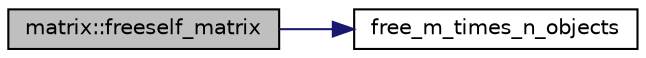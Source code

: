 digraph "matrix::freeself_matrix"
{
  edge [fontname="Helvetica",fontsize="10",labelfontname="Helvetica",labelfontsize="10"];
  node [fontname="Helvetica",fontsize="10",shape=record];
  rankdir="LR";
  Node315 [label="matrix::freeself_matrix",height=0.2,width=0.4,color="black", fillcolor="grey75", style="filled", fontcolor="black"];
  Node315 -> Node316 [color="midnightblue",fontsize="10",style="solid",fontname="Helvetica"];
  Node316 [label="free_m_times_n_objects",height=0.2,width=0.4,color="black", fillcolor="white", style="filled",URL="$d9/d60/discreta_8h.html#a5a672671f49ca4a2855b0a601f612aef"];
}
